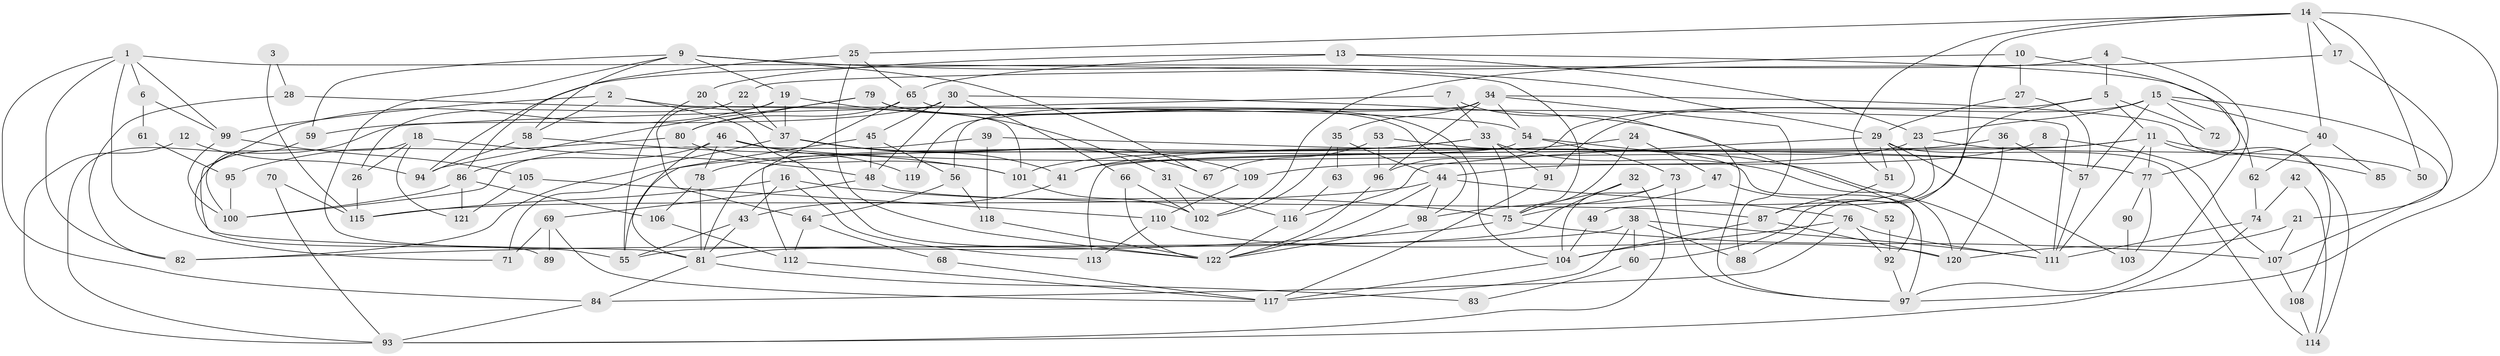 // Generated by graph-tools (version 1.1) at 2025/26/03/09/25 03:26:13]
// undirected, 122 vertices, 244 edges
graph export_dot {
graph [start="1"]
  node [color=gray90,style=filled];
  1;
  2;
  3;
  4;
  5;
  6;
  7;
  8;
  9;
  10;
  11;
  12;
  13;
  14;
  15;
  16;
  17;
  18;
  19;
  20;
  21;
  22;
  23;
  24;
  25;
  26;
  27;
  28;
  29;
  30;
  31;
  32;
  33;
  34;
  35;
  36;
  37;
  38;
  39;
  40;
  41;
  42;
  43;
  44;
  45;
  46;
  47;
  48;
  49;
  50;
  51;
  52;
  53;
  54;
  55;
  56;
  57;
  58;
  59;
  60;
  61;
  62;
  63;
  64;
  65;
  66;
  67;
  68;
  69;
  70;
  71;
  72;
  73;
  74;
  75;
  76;
  77;
  78;
  79;
  80;
  81;
  82;
  83;
  84;
  85;
  86;
  87;
  88;
  89;
  90;
  91;
  92;
  93;
  94;
  95;
  96;
  97;
  98;
  99;
  100;
  101;
  102;
  103;
  104;
  105;
  106;
  107;
  108;
  109;
  110;
  111;
  112;
  113;
  114;
  115;
  116;
  117;
  118;
  119;
  120;
  121;
  122;
  1 -- 75;
  1 -- 82;
  1 -- 6;
  1 -- 71;
  1 -- 84;
  1 -- 99;
  2 -- 99;
  2 -- 122;
  2 -- 58;
  2 -- 101;
  3 -- 115;
  3 -- 28;
  4 -- 97;
  4 -- 5;
  4 -- 94;
  5 -- 96;
  5 -- 11;
  5 -- 60;
  5 -- 72;
  6 -- 99;
  6 -- 61;
  7 -- 97;
  7 -- 33;
  7 -- 93;
  8 -- 44;
  8 -- 107;
  9 -- 67;
  9 -- 55;
  9 -- 19;
  9 -- 29;
  9 -- 58;
  9 -- 59;
  10 -- 27;
  10 -- 102;
  10 -- 77;
  11 -- 77;
  11 -- 41;
  11 -- 85;
  11 -- 111;
  11 -- 113;
  11 -- 114;
  12 -- 94;
  12 -- 93;
  13 -- 62;
  13 -- 23;
  13 -- 20;
  13 -- 65;
  14 -- 97;
  14 -- 17;
  14 -- 25;
  14 -- 40;
  14 -- 50;
  14 -- 51;
  14 -- 88;
  15 -- 107;
  15 -- 57;
  15 -- 23;
  15 -- 40;
  15 -- 72;
  15 -- 91;
  16 -- 113;
  16 -- 43;
  16 -- 75;
  16 -- 115;
  17 -- 21;
  17 -- 22;
  18 -- 48;
  18 -- 121;
  18 -- 26;
  18 -- 89;
  19 -- 81;
  19 -- 31;
  19 -- 37;
  19 -- 64;
  20 -- 55;
  20 -- 37;
  21 -- 120;
  21 -- 107;
  22 -- 26;
  22 -- 37;
  23 -- 87;
  23 -- 50;
  23 -- 109;
  24 -- 101;
  24 -- 75;
  24 -- 47;
  25 -- 65;
  25 -- 86;
  25 -- 122;
  26 -- 115;
  27 -- 29;
  27 -- 57;
  28 -- 82;
  28 -- 54;
  29 -- 51;
  29 -- 49;
  29 -- 103;
  29 -- 114;
  29 -- 116;
  30 -- 59;
  30 -- 66;
  30 -- 45;
  30 -- 48;
  30 -- 92;
  31 -- 116;
  31 -- 102;
  32 -- 93;
  32 -- 75;
  32 -- 55;
  33 -- 91;
  33 -- 78;
  33 -- 71;
  33 -- 75;
  33 -- 120;
  34 -- 88;
  34 -- 54;
  34 -- 35;
  34 -- 56;
  34 -- 96;
  34 -- 108;
  34 -- 119;
  35 -- 102;
  35 -- 44;
  35 -- 63;
  36 -- 41;
  36 -- 120;
  36 -- 57;
  37 -- 41;
  37 -- 67;
  37 -- 82;
  37 -- 109;
  38 -- 111;
  38 -- 81;
  38 -- 60;
  38 -- 88;
  38 -- 117;
  39 -- 118;
  39 -- 77;
  39 -- 100;
  40 -- 62;
  40 -- 85;
  41 -- 43;
  42 -- 74;
  42 -- 114;
  43 -- 81;
  43 -- 55;
  44 -- 98;
  44 -- 76;
  44 -- 115;
  44 -- 122;
  45 -- 48;
  45 -- 55;
  45 -- 56;
  46 -- 81;
  46 -- 78;
  46 -- 77;
  46 -- 86;
  46 -- 119;
  47 -- 98;
  47 -- 52;
  48 -- 69;
  48 -- 87;
  49 -- 104;
  51 -- 87;
  52 -- 92;
  53 -- 97;
  53 -- 96;
  53 -- 67;
  54 -- 73;
  54 -- 111;
  54 -- 81;
  56 -- 64;
  56 -- 118;
  57 -- 111;
  58 -- 94;
  58 -- 101;
  59 -- 100;
  60 -- 83;
  61 -- 95;
  62 -- 74;
  63 -- 116;
  64 -- 68;
  64 -- 112;
  65 -- 112;
  65 -- 80;
  65 -- 111;
  66 -- 122;
  66 -- 102;
  68 -- 117;
  69 -- 71;
  69 -- 117;
  69 -- 89;
  70 -- 93;
  70 -- 115;
  73 -- 104;
  73 -- 75;
  73 -- 97;
  74 -- 111;
  74 -- 93;
  75 -- 82;
  75 -- 107;
  76 -- 111;
  76 -- 84;
  76 -- 92;
  76 -- 104;
  77 -- 90;
  77 -- 103;
  78 -- 106;
  78 -- 81;
  79 -- 80;
  79 -- 94;
  79 -- 98;
  79 -- 104;
  80 -- 101;
  80 -- 95;
  81 -- 84;
  81 -- 83;
  84 -- 93;
  86 -- 100;
  86 -- 106;
  86 -- 121;
  87 -- 104;
  87 -- 120;
  90 -- 103;
  91 -- 117;
  92 -- 97;
  95 -- 100;
  96 -- 122;
  98 -- 122;
  99 -- 100;
  99 -- 105;
  101 -- 102;
  104 -- 117;
  105 -- 110;
  105 -- 121;
  106 -- 112;
  107 -- 108;
  108 -- 114;
  109 -- 110;
  110 -- 120;
  110 -- 113;
  112 -- 117;
  116 -- 122;
  118 -- 122;
}
